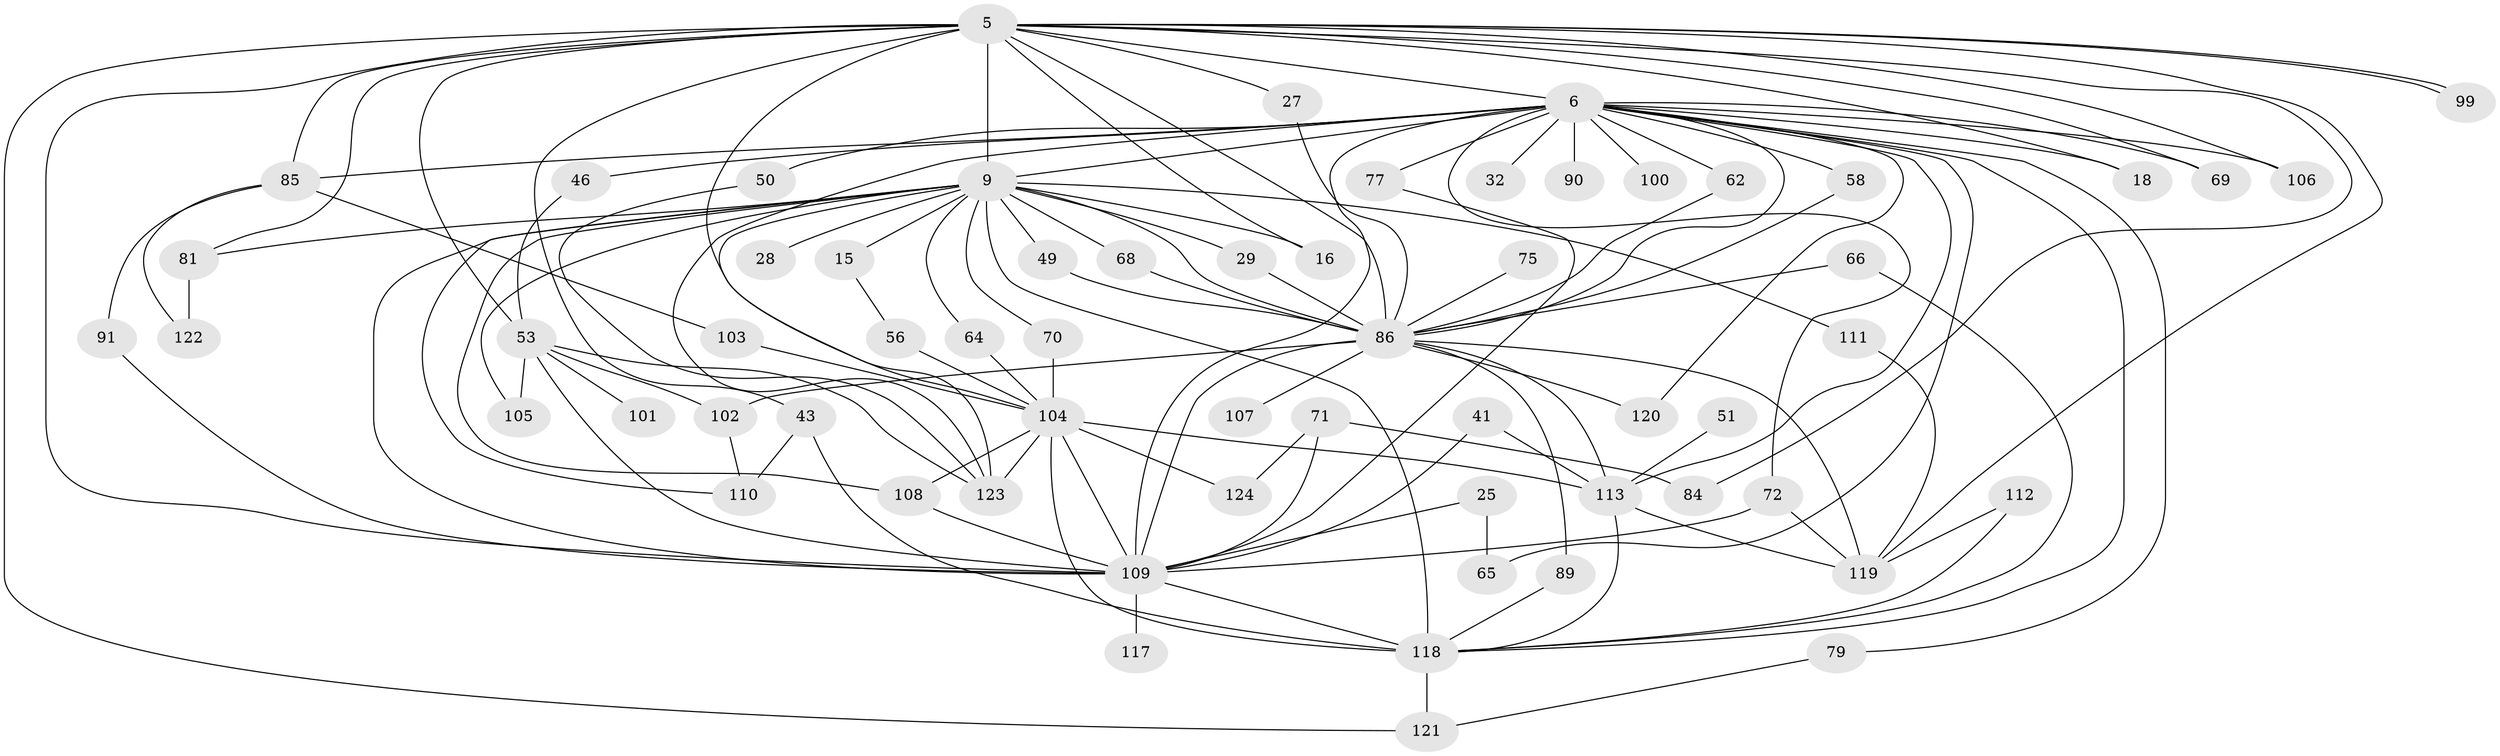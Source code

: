// original degree distribution, {32: 0.008064516129032258, 21: 0.008064516129032258, 18: 0.016129032258064516, 19: 0.008064516129032258, 30: 0.008064516129032258, 22: 0.008064516129032258, 14: 0.008064516129032258, 20: 0.008064516129032258, 24: 0.008064516129032258, 7: 0.03225806451612903, 6: 0.03225806451612903, 5: 0.056451612903225805, 3: 0.18548387096774194, 2: 0.5483870967741935, 4: 0.056451612903225805, 8: 0.008064516129032258}
// Generated by graph-tools (version 1.1) at 2025/44/03/09/25 04:44:42]
// undirected, 62 vertices, 122 edges
graph export_dot {
graph [start="1"]
  node [color=gray90,style=filled];
  5;
  6 [super="+1"];
  9 [super="+4"];
  15;
  16;
  18;
  25;
  27;
  28;
  29;
  32;
  41;
  43;
  46;
  49;
  50;
  51;
  53 [super="+30"];
  56;
  58;
  62;
  64;
  65;
  66;
  68 [super="+57"];
  69;
  70;
  71;
  72 [super="+36"];
  75;
  77 [super="+55"];
  79;
  81 [super="+40"];
  84;
  85 [super="+38+24+45"];
  86 [super="+83"];
  89;
  90;
  91;
  99;
  100;
  101;
  102 [super="+78"];
  103;
  104 [super="+96"];
  105;
  106;
  107;
  108 [super="+34"];
  109 [super="+35+10"];
  110 [super="+52"];
  111;
  112;
  113 [super="+93+42+17+94"];
  117;
  118 [super="+114+115"];
  119 [super="+19+92"];
  120;
  121 [super="+63"];
  122;
  123 [super="+76+95+116"];
  124;
  5 -- 6 [weight=2];
  5 -- 9 [weight=2];
  5 -- 16;
  5 -- 18;
  5 -- 27;
  5 -- 43;
  5 -- 69;
  5 -- 84;
  5 -- 99;
  5 -- 99;
  5 -- 106;
  5 -- 121 [weight=2];
  5 -- 53;
  5 -- 81;
  5 -- 85;
  5 -- 119 [weight=2];
  5 -- 109 [weight=3];
  5 -- 86 [weight=2];
  5 -- 104 [weight=4];
  6 -- 9 [weight=4];
  6 -- 18;
  6 -- 46;
  6 -- 50 [weight=2];
  6 -- 90 [weight=2];
  6 -- 100 [weight=2];
  6 -- 106;
  6 -- 118 [weight=6];
  6 -- 65;
  6 -- 69;
  6 -- 77 [weight=2];
  6 -- 79;
  6 -- 85 [weight=4];
  6 -- 32;
  6 -- 120;
  6 -- 58;
  6 -- 62;
  6 -- 72;
  6 -- 109 [weight=7];
  6 -- 123;
  6 -- 86 [weight=5];
  6 -- 113 [weight=3];
  9 -- 15 [weight=2];
  9 -- 16;
  9 -- 28 [weight=2];
  9 -- 29;
  9 -- 49;
  9 -- 70;
  9 -- 81 [weight=2];
  9 -- 105;
  9 -- 64;
  9 -- 68 [weight=2];
  9 -- 111;
  9 -- 110;
  9 -- 109 [weight=7];
  9 -- 108;
  9 -- 123;
  9 -- 86 [weight=4];
  9 -- 118 [weight=6];
  15 -- 56;
  25 -- 65;
  25 -- 109 [weight=2];
  27 -- 86;
  29 -- 86;
  41 -- 109;
  41 -- 113;
  43 -- 110 [weight=2];
  43 -- 118 [weight=2];
  46 -- 53;
  49 -- 86;
  50 -- 123;
  51 -- 113 [weight=2];
  53 -- 101 [weight=2];
  53 -- 105;
  53 -- 109 [weight=2];
  53 -- 102;
  53 -- 123;
  56 -- 104;
  58 -- 86;
  62 -- 86;
  64 -- 104;
  66 -- 86;
  66 -- 118;
  68 -- 86;
  70 -- 104;
  71 -- 84;
  71 -- 124;
  71 -- 109 [weight=2];
  72 -- 119;
  72 -- 109;
  75 -- 86 [weight=2];
  77 -- 109;
  79 -- 121;
  81 -- 122;
  85 -- 103;
  85 -- 122;
  85 -- 91;
  86 -- 109 [weight=10];
  86 -- 89;
  86 -- 102;
  86 -- 107;
  86 -- 119 [weight=2];
  86 -- 120;
  86 -- 113 [weight=3];
  89 -- 118;
  91 -- 109;
  102 -- 110;
  103 -- 104;
  104 -- 113 [weight=3];
  104 -- 108;
  104 -- 109 [weight=2];
  104 -- 118 [weight=3];
  104 -- 123 [weight=2];
  104 -- 124;
  108 -- 109;
  109 -- 117 [weight=2];
  109 -- 118 [weight=2];
  111 -- 119;
  112 -- 119;
  112 -- 118;
  113 -- 119;
  113 -- 118;
  118 -- 121 [weight=2];
}
